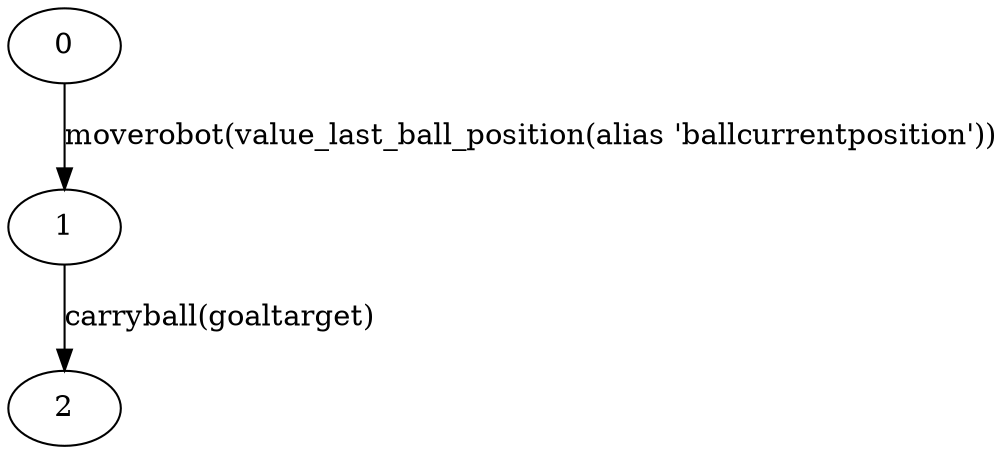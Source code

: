 strict digraph "" {
	0	[color=black];
	1	[color=black];
	0 -> 1	[color=black,
		label="moverobot(value_last_ball_position(alias 'ballcurrentposition'))"];
	2	[color=black];
	1 -> 2	[color=black,
		label="carryball(goaltarget)"];
}
